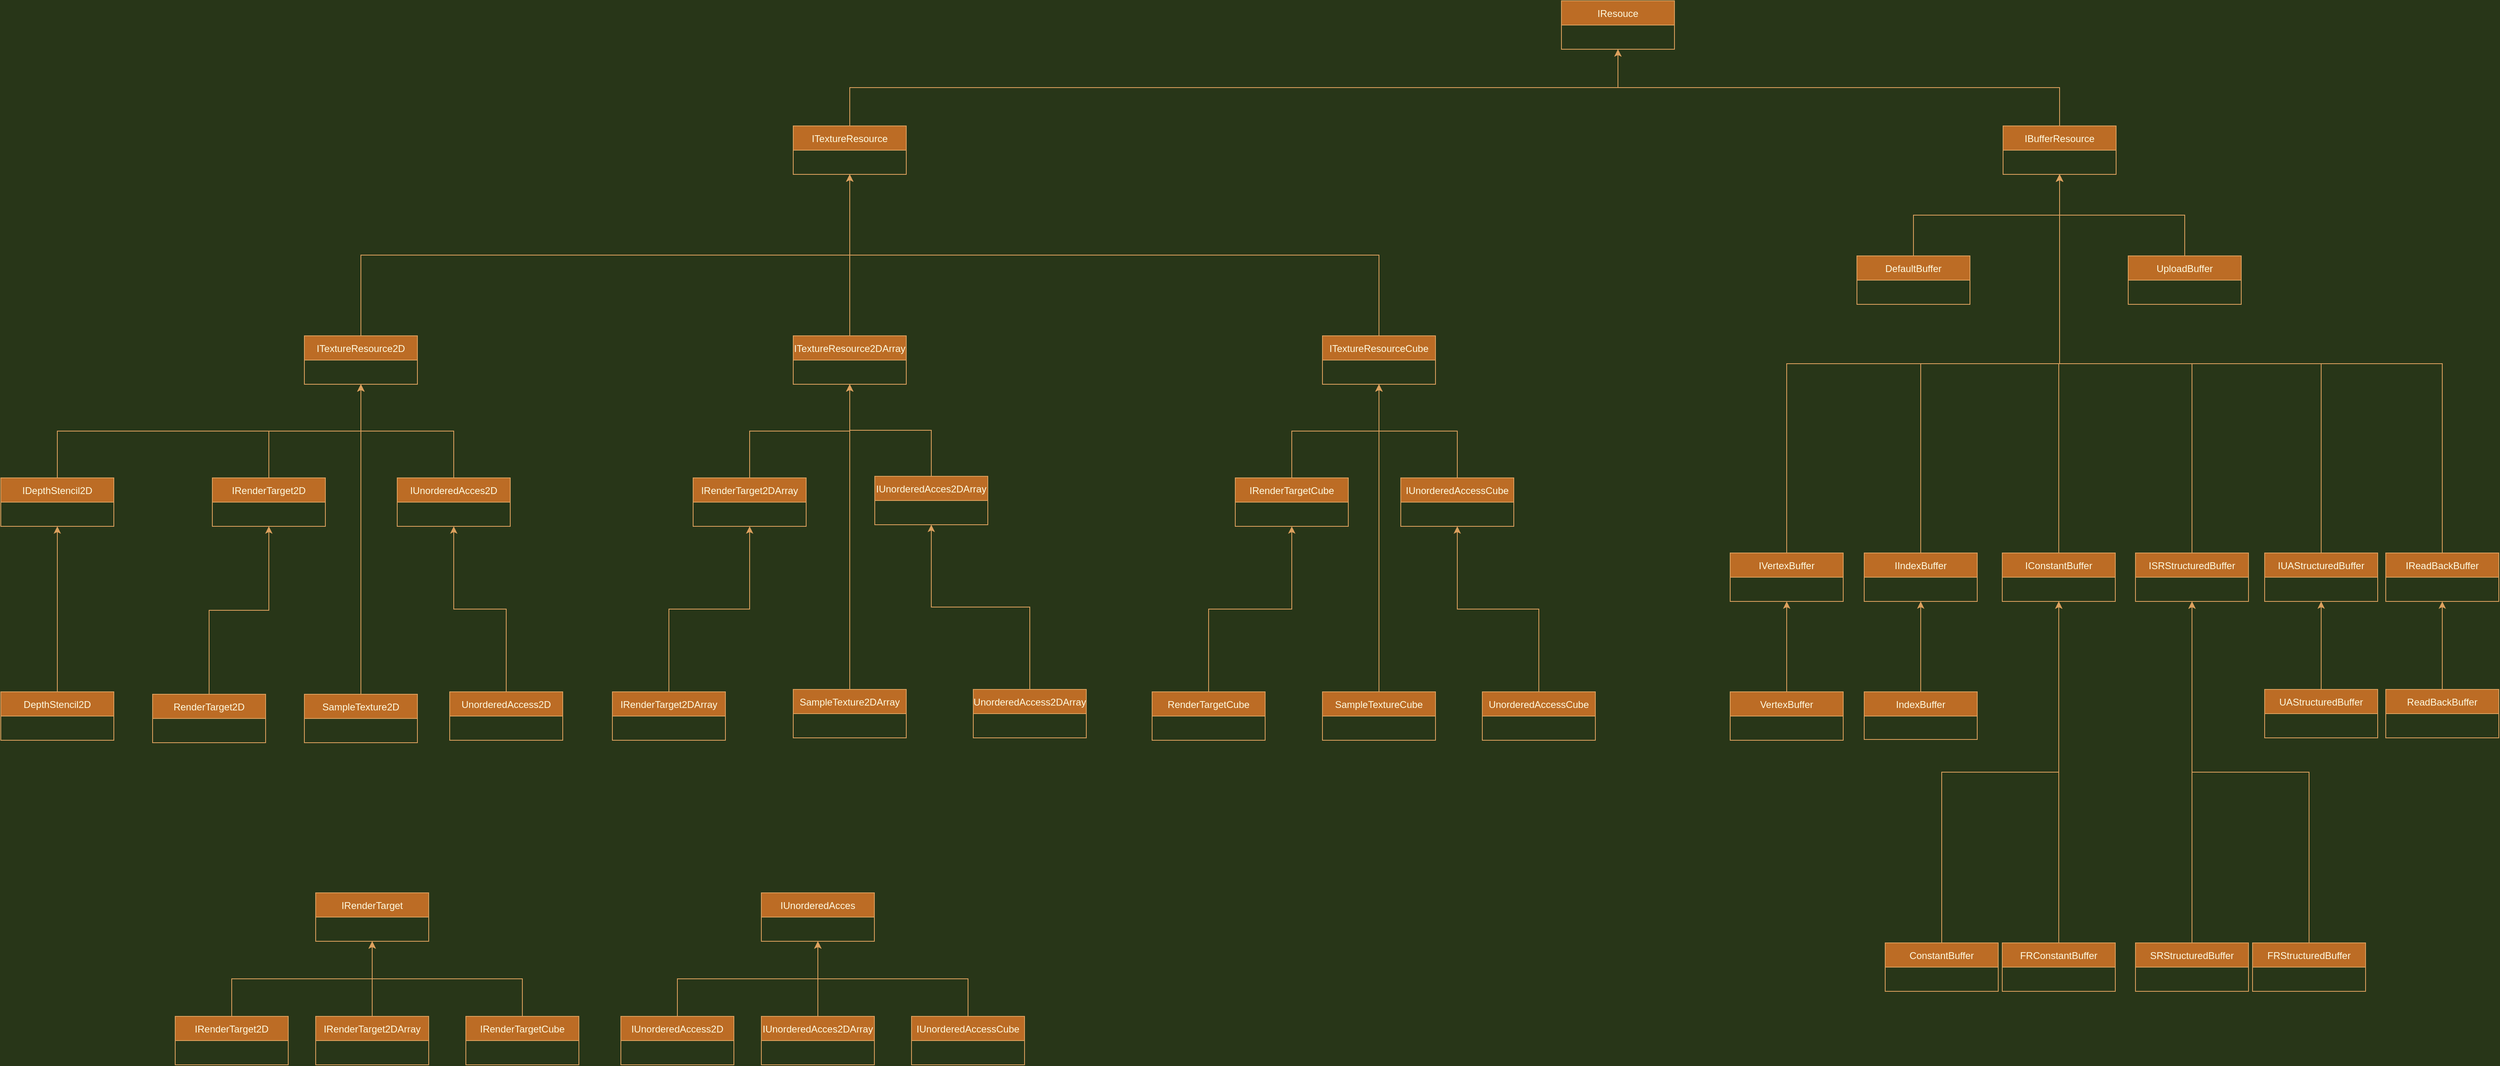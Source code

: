 <mxfile version="20.2.3" type="device"><diagram id="C5RBs43oDa-KdzZeNtuy" name="Page-1"><mxGraphModel dx="3424" dy="1129" grid="0" gridSize="10" guides="1" tooltips="1" connect="1" arrows="1" fold="1" page="0" pageScale="1" pageWidth="827" pageHeight="1169" background="#283618" math="0" shadow="0"><root><mxCell id="WIyWlLk6GJQsqaUBKTNV-0"/><mxCell id="WIyWlLk6GJQsqaUBKTNV-1" parent="WIyWlLk6GJQsqaUBKTNV-0"/><mxCell id="FSMa-ejsO0tK8TyKR7Fj-0" value="IResouce" style="swimlane;fontStyle=0;childLayout=stackLayout;horizontal=1;startSize=30;horizontalStack=0;resizeParent=1;resizeParentMax=0;resizeLast=0;collapsible=1;marginBottom=0;fontColor=#FEFAE0;strokeColor=#DDA15E;fillColor=#BC6C25;" vertex="1" parent="WIyWlLk6GJQsqaUBKTNV-1"><mxGeometry x="651" y="151" width="140" height="60" as="geometry"/></mxCell><mxCell id="FSMa-ejsO0tK8TyKR7Fj-12" style="edgeStyle=orthogonalEdgeStyle;rounded=0;orthogonalLoop=1;jettySize=auto;html=1;exitX=0.5;exitY=0;exitDx=0;exitDy=0;entryX=0.5;entryY=1;entryDx=0;entryDy=0;fontColor=#FEFAE0;strokeColor=#DDA15E;fillColor=#BC6C25;" edge="1" parent="WIyWlLk6GJQsqaUBKTNV-1" source="FSMa-ejsO0tK8TyKR7Fj-4" target="FSMa-ejsO0tK8TyKR7Fj-0"><mxGeometry relative="1" as="geometry"/></mxCell><mxCell id="FSMa-ejsO0tK8TyKR7Fj-4" value="ITextureResource" style="swimlane;fontStyle=0;childLayout=stackLayout;horizontal=1;startSize=30;horizontalStack=0;resizeParent=1;resizeParentMax=0;resizeLast=0;collapsible=1;marginBottom=0;fontColor=#FEFAE0;strokeColor=#DDA15E;fillColor=#BC6C25;" vertex="1" parent="WIyWlLk6GJQsqaUBKTNV-1"><mxGeometry x="-300.5" y="306" width="140" height="60" as="geometry"/></mxCell><mxCell id="FSMa-ejsO0tK8TyKR7Fj-13" style="edgeStyle=orthogonalEdgeStyle;rounded=0;orthogonalLoop=1;jettySize=auto;html=1;exitX=0.5;exitY=0;exitDx=0;exitDy=0;entryX=0.5;entryY=1;entryDx=0;entryDy=0;fontColor=#FEFAE0;strokeColor=#DDA15E;fillColor=#BC6C25;" edge="1" parent="WIyWlLk6GJQsqaUBKTNV-1" source="FSMa-ejsO0tK8TyKR7Fj-8" target="FSMa-ejsO0tK8TyKR7Fj-0"><mxGeometry relative="1" as="geometry"/></mxCell><mxCell id="FSMa-ejsO0tK8TyKR7Fj-8" value="IBufferResource" style="swimlane;fontStyle=0;childLayout=stackLayout;horizontal=1;startSize=30;horizontalStack=0;resizeParent=1;resizeParentMax=0;resizeLast=0;collapsible=1;marginBottom=0;fontColor=#FEFAE0;strokeColor=#DDA15E;fillColor=#BC6C25;" vertex="1" parent="WIyWlLk6GJQsqaUBKTNV-1"><mxGeometry x="1198" y="306" width="140" height="60" as="geometry"/></mxCell><mxCell id="FSMa-ejsO0tK8TyKR7Fj-25" style="edgeStyle=orthogonalEdgeStyle;rounded=0;orthogonalLoop=1;jettySize=auto;html=1;exitX=0.5;exitY=0;exitDx=0;exitDy=0;entryX=0.5;entryY=1;entryDx=0;entryDy=0;fontColor=#FEFAE0;strokeColor=#DDA15E;fillColor=#BC6C25;" edge="1" parent="WIyWlLk6GJQsqaUBKTNV-1" source="FSMa-ejsO0tK8TyKR7Fj-14" target="FSMa-ejsO0tK8TyKR7Fj-4"><mxGeometry relative="1" as="geometry"/></mxCell><mxCell id="FSMa-ejsO0tK8TyKR7Fj-14" value="ITextureResource2D" style="swimlane;fontStyle=0;childLayout=stackLayout;horizontal=1;startSize=30;horizontalStack=0;resizeParent=1;resizeParentMax=0;resizeLast=0;collapsible=1;marginBottom=0;fontColor=#FEFAE0;strokeColor=#DDA15E;fillColor=#BC6C25;" vertex="1" parent="WIyWlLk6GJQsqaUBKTNV-1"><mxGeometry x="-906" y="566" width="140" height="60" as="geometry"/></mxCell><mxCell id="FSMa-ejsO0tK8TyKR7Fj-27" style="edgeStyle=orthogonalEdgeStyle;rounded=0;orthogonalLoop=1;jettySize=auto;html=1;exitX=0.5;exitY=0;exitDx=0;exitDy=0;fontColor=#FEFAE0;strokeColor=#DDA15E;fillColor=#BC6C25;" edge="1" parent="WIyWlLk6GJQsqaUBKTNV-1" source="FSMa-ejsO0tK8TyKR7Fj-18" target="FSMa-ejsO0tK8TyKR7Fj-4"><mxGeometry relative="1" as="geometry"/></mxCell><mxCell id="FSMa-ejsO0tK8TyKR7Fj-18" value="ITextureResourceCube" style="swimlane;fontStyle=0;childLayout=stackLayout;horizontal=1;startSize=30;horizontalStack=0;resizeParent=1;resizeParentMax=0;resizeLast=0;collapsible=1;marginBottom=0;fontColor=#FEFAE0;strokeColor=#DDA15E;fillColor=#BC6C25;" vertex="1" parent="WIyWlLk6GJQsqaUBKTNV-1"><mxGeometry x="355" y="566" width="140" height="60" as="geometry"/></mxCell><mxCell id="FSMa-ejsO0tK8TyKR7Fj-26" style="edgeStyle=orthogonalEdgeStyle;rounded=0;orthogonalLoop=1;jettySize=auto;html=1;exitX=0.5;exitY=0;exitDx=0;exitDy=0;fontColor=#FEFAE0;strokeColor=#DDA15E;fillColor=#BC6C25;" edge="1" parent="WIyWlLk6GJQsqaUBKTNV-1" source="FSMa-ejsO0tK8TyKR7Fj-22" target="FSMa-ejsO0tK8TyKR7Fj-4"><mxGeometry relative="1" as="geometry"/></mxCell><mxCell id="FSMa-ejsO0tK8TyKR7Fj-22" value="ITextureResource2DArray" style="swimlane;fontStyle=0;childLayout=stackLayout;horizontal=1;startSize=30;horizontalStack=0;resizeParent=1;resizeParentMax=0;resizeLast=0;collapsible=1;marginBottom=0;fontColor=#FEFAE0;strokeColor=#DDA15E;fillColor=#BC6C25;" vertex="1" parent="WIyWlLk6GJQsqaUBKTNV-1"><mxGeometry x="-300.5" y="566" width="140" height="60" as="geometry"/></mxCell><mxCell id="FSMa-ejsO0tK8TyKR7Fj-35" style="edgeStyle=orthogonalEdgeStyle;rounded=0;orthogonalLoop=1;jettySize=auto;html=1;exitX=0.5;exitY=0;exitDx=0;exitDy=0;fontColor=#FEFAE0;strokeColor=#DDA15E;fillColor=#BC6C25;" edge="1" parent="WIyWlLk6GJQsqaUBKTNV-1" source="FSMa-ejsO0tK8TyKR7Fj-28" target="FSMa-ejsO0tK8TyKR7Fj-14"><mxGeometry relative="1" as="geometry"/></mxCell><mxCell id="FSMa-ejsO0tK8TyKR7Fj-28" value="IRenderTarget2D" style="swimlane;fontStyle=0;childLayout=stackLayout;horizontal=1;startSize=30;horizontalStack=0;resizeParent=1;resizeParentMax=0;resizeLast=0;collapsible=1;marginBottom=0;fontColor=#FEFAE0;strokeColor=#DDA15E;fillColor=#BC6C25;" vertex="1" parent="WIyWlLk6GJQsqaUBKTNV-1"><mxGeometry x="-1020" y="742" width="140" height="60" as="geometry"/></mxCell><mxCell id="FSMa-ejsO0tK8TyKR7Fj-34" style="edgeStyle=orthogonalEdgeStyle;rounded=0;orthogonalLoop=1;jettySize=auto;html=1;exitX=0.5;exitY=0;exitDx=0;exitDy=0;fontColor=#FEFAE0;strokeColor=#DDA15E;fillColor=#BC6C25;" edge="1" parent="WIyWlLk6GJQsqaUBKTNV-1" source="FSMa-ejsO0tK8TyKR7Fj-33" target="FSMa-ejsO0tK8TyKR7Fj-14"><mxGeometry relative="1" as="geometry"/></mxCell><mxCell id="FSMa-ejsO0tK8TyKR7Fj-33" value="IUnorderedAcces2D" style="swimlane;fontStyle=0;childLayout=stackLayout;horizontal=1;startSize=30;horizontalStack=0;resizeParent=1;resizeParentMax=0;resizeLast=0;collapsible=1;marginBottom=0;fontColor=#FEFAE0;strokeColor=#DDA15E;fillColor=#BC6C25;" vertex="1" parent="WIyWlLk6GJQsqaUBKTNV-1"><mxGeometry x="-791" y="742" width="140" height="60" as="geometry"/></mxCell><mxCell id="FSMa-ejsO0tK8TyKR7Fj-38" style="edgeStyle=orthogonalEdgeStyle;rounded=0;orthogonalLoop=1;jettySize=auto;html=1;exitX=0.5;exitY=0;exitDx=0;exitDy=0;fontColor=#FEFAE0;strokeColor=#DDA15E;fillColor=#BC6C25;" edge="1" parent="WIyWlLk6GJQsqaUBKTNV-1" source="FSMa-ejsO0tK8TyKR7Fj-36" target="FSMa-ejsO0tK8TyKR7Fj-22"><mxGeometry relative="1" as="geometry"/></mxCell><mxCell id="FSMa-ejsO0tK8TyKR7Fj-36" value="IRenderTarget2DArray" style="swimlane;fontStyle=0;childLayout=stackLayout;horizontal=1;startSize=30;horizontalStack=0;resizeParent=1;resizeParentMax=0;resizeLast=0;collapsible=1;marginBottom=0;fontColor=#FEFAE0;strokeColor=#DDA15E;fillColor=#BC6C25;" vertex="1" parent="WIyWlLk6GJQsqaUBKTNV-1"><mxGeometry x="-424.5" y="742" width="140" height="60" as="geometry"/></mxCell><mxCell id="FSMa-ejsO0tK8TyKR7Fj-39" style="edgeStyle=orthogonalEdgeStyle;rounded=0;orthogonalLoop=1;jettySize=auto;html=1;exitX=0.5;exitY=0;exitDx=0;exitDy=0;fontColor=#FEFAE0;strokeColor=#DDA15E;fillColor=#BC6C25;" edge="1" parent="WIyWlLk6GJQsqaUBKTNV-1" source="FSMa-ejsO0tK8TyKR7Fj-37" target="FSMa-ejsO0tK8TyKR7Fj-22"><mxGeometry relative="1" as="geometry"/></mxCell><mxCell id="FSMa-ejsO0tK8TyKR7Fj-37" value="IUnorderedAcces2DArray" style="swimlane;fontStyle=0;childLayout=stackLayout;horizontal=1;startSize=30;horizontalStack=0;resizeParent=1;resizeParentMax=0;resizeLast=0;collapsible=1;marginBottom=0;fontColor=#FEFAE0;strokeColor=#DDA15E;fillColor=#BC6C25;" vertex="1" parent="WIyWlLk6GJQsqaUBKTNV-1"><mxGeometry x="-199.5" y="740" width="140" height="60" as="geometry"/></mxCell><mxCell id="FSMa-ejsO0tK8TyKR7Fj-42" style="edgeStyle=orthogonalEdgeStyle;rounded=0;orthogonalLoop=1;jettySize=auto;html=1;exitX=0.5;exitY=0;exitDx=0;exitDy=0;fontColor=#FEFAE0;strokeColor=#DDA15E;fillColor=#BC6C25;" edge="1" parent="WIyWlLk6GJQsqaUBKTNV-1" source="FSMa-ejsO0tK8TyKR7Fj-40" target="FSMa-ejsO0tK8TyKR7Fj-18"><mxGeometry relative="1" as="geometry"/></mxCell><mxCell id="FSMa-ejsO0tK8TyKR7Fj-40" value="IRenderTargetCube" style="swimlane;fontStyle=0;childLayout=stackLayout;horizontal=1;startSize=30;horizontalStack=0;resizeParent=1;resizeParentMax=0;resizeLast=0;collapsible=1;marginBottom=0;fontColor=#FEFAE0;strokeColor=#DDA15E;fillColor=#BC6C25;" vertex="1" parent="WIyWlLk6GJQsqaUBKTNV-1"><mxGeometry x="247" y="742" width="140" height="60" as="geometry"/></mxCell><mxCell id="FSMa-ejsO0tK8TyKR7Fj-43" style="edgeStyle=orthogonalEdgeStyle;rounded=0;orthogonalLoop=1;jettySize=auto;html=1;exitX=0.5;exitY=0;exitDx=0;exitDy=0;fontColor=#FEFAE0;strokeColor=#DDA15E;fillColor=#BC6C25;" edge="1" parent="WIyWlLk6GJQsqaUBKTNV-1" source="FSMa-ejsO0tK8TyKR7Fj-41" target="FSMa-ejsO0tK8TyKR7Fj-18"><mxGeometry relative="1" as="geometry"/></mxCell><mxCell id="FSMa-ejsO0tK8TyKR7Fj-41" value="IUnorderedAccessCube" style="swimlane;fontStyle=0;childLayout=stackLayout;horizontal=1;startSize=30;horizontalStack=0;resizeParent=1;resizeParentMax=0;resizeLast=0;collapsible=1;marginBottom=0;fontColor=#FEFAE0;strokeColor=#DDA15E;fillColor=#BC6C25;" vertex="1" parent="WIyWlLk6GJQsqaUBKTNV-1"><mxGeometry x="452" y="742" width="140" height="60" as="geometry"/></mxCell><mxCell id="FSMa-ejsO0tK8TyKR7Fj-61" style="edgeStyle=orthogonalEdgeStyle;rounded=0;orthogonalLoop=1;jettySize=auto;html=1;exitX=0.5;exitY=0;exitDx=0;exitDy=0;fontColor=#FEFAE0;strokeColor=#DDA15E;fillColor=#BC6C25;" edge="1" parent="WIyWlLk6GJQsqaUBKTNV-1" source="FSMa-ejsO0tK8TyKR7Fj-57" target="FSMa-ejsO0tK8TyKR7Fj-28"><mxGeometry relative="1" as="geometry"/></mxCell><mxCell id="FSMa-ejsO0tK8TyKR7Fj-57" value="RenderTarget2D" style="swimlane;fontStyle=0;childLayout=stackLayout;horizontal=1;startSize=30;horizontalStack=0;resizeParent=1;resizeParentMax=0;resizeLast=0;collapsible=1;marginBottom=0;fontColor=#FEFAE0;strokeColor=#DDA15E;fillColor=#BC6C25;" vertex="1" parent="WIyWlLk6GJQsqaUBKTNV-1"><mxGeometry x="-1094" y="1010" width="140" height="60" as="geometry"/></mxCell><mxCell id="FSMa-ejsO0tK8TyKR7Fj-66" style="edgeStyle=orthogonalEdgeStyle;rounded=0;orthogonalLoop=1;jettySize=auto;html=1;exitX=0.5;exitY=0;exitDx=0;exitDy=0;fontColor=#FEFAE0;strokeColor=#DDA15E;fillColor=#BC6C25;" edge="1" parent="WIyWlLk6GJQsqaUBKTNV-1" source="FSMa-ejsO0tK8TyKR7Fj-62" target="FSMa-ejsO0tK8TyKR7Fj-33"><mxGeometry relative="1" as="geometry"/></mxCell><mxCell id="FSMa-ejsO0tK8TyKR7Fj-62" value="UnorderedAccess2D" style="swimlane;fontStyle=0;childLayout=stackLayout;horizontal=1;startSize=30;horizontalStack=0;resizeParent=1;resizeParentMax=0;resizeLast=0;collapsible=1;marginBottom=0;fontColor=#FEFAE0;strokeColor=#DDA15E;fillColor=#BC6C25;" vertex="1" parent="WIyWlLk6GJQsqaUBKTNV-1"><mxGeometry x="-726" y="1007" width="140" height="60" as="geometry"/></mxCell><mxCell id="FSMa-ejsO0tK8TyKR7Fj-72" style="edgeStyle=orthogonalEdgeStyle;rounded=0;orthogonalLoop=1;jettySize=auto;html=1;exitX=0.5;exitY=0;exitDx=0;exitDy=0;fontColor=#FEFAE0;strokeColor=#DDA15E;fillColor=#BC6C25;" edge="1" parent="WIyWlLk6GJQsqaUBKTNV-1" source="FSMa-ejsO0tK8TyKR7Fj-67" target="FSMa-ejsO0tK8TyKR7Fj-14"><mxGeometry relative="1" as="geometry"/></mxCell><mxCell id="FSMa-ejsO0tK8TyKR7Fj-67" value="SampleTexture2D" style="swimlane;fontStyle=0;childLayout=stackLayout;horizontal=1;startSize=30;horizontalStack=0;resizeParent=1;resizeParentMax=0;resizeLast=0;collapsible=1;marginBottom=0;fontColor=#FEFAE0;strokeColor=#DDA15E;fillColor=#BC6C25;" vertex="1" parent="WIyWlLk6GJQsqaUBKTNV-1"><mxGeometry x="-906" y="1010" width="140" height="60" as="geometry"/></mxCell><mxCell id="FSMa-ejsO0tK8TyKR7Fj-75" style="edgeStyle=orthogonalEdgeStyle;rounded=0;orthogonalLoop=1;jettySize=auto;html=1;exitX=0.5;exitY=0;exitDx=0;exitDy=0;fontColor=#FEFAE0;strokeColor=#DDA15E;fillColor=#BC6C25;" edge="1" parent="WIyWlLk6GJQsqaUBKTNV-1" source="FSMa-ejsO0tK8TyKR7Fj-74" target="FSMa-ejsO0tK8TyKR7Fj-36"><mxGeometry relative="1" as="geometry"/></mxCell><mxCell id="FSMa-ejsO0tK8TyKR7Fj-74" value="IRenderTarget2DArray" style="swimlane;fontStyle=0;childLayout=stackLayout;horizontal=1;startSize=30;horizontalStack=0;resizeParent=1;resizeParentMax=0;resizeLast=0;collapsible=1;marginBottom=0;fontColor=#FEFAE0;strokeColor=#DDA15E;fillColor=#BC6C25;" vertex="1" parent="WIyWlLk6GJQsqaUBKTNV-1"><mxGeometry x="-524.5" y="1007" width="140" height="60" as="geometry"/></mxCell><mxCell id="FSMa-ejsO0tK8TyKR7Fj-77" style="edgeStyle=orthogonalEdgeStyle;rounded=0;orthogonalLoop=1;jettySize=auto;html=1;exitX=0.5;exitY=0;exitDx=0;exitDy=0;fontColor=#FEFAE0;strokeColor=#DDA15E;fillColor=#BC6C25;" edge="1" parent="WIyWlLk6GJQsqaUBKTNV-1" source="FSMa-ejsO0tK8TyKR7Fj-76" target="FSMa-ejsO0tK8TyKR7Fj-22"><mxGeometry relative="1" as="geometry"><mxPoint x="-231.029" y="613.706" as="targetPoint"/></mxGeometry></mxCell><mxCell id="FSMa-ejsO0tK8TyKR7Fj-76" value="SampleTexture2DArray" style="swimlane;fontStyle=0;childLayout=stackLayout;horizontal=1;startSize=30;horizontalStack=0;resizeParent=1;resizeParentMax=0;resizeLast=0;collapsible=1;marginBottom=0;fontColor=#FEFAE0;strokeColor=#DDA15E;fillColor=#BC6C25;" vertex="1" parent="WIyWlLk6GJQsqaUBKTNV-1"><mxGeometry x="-300.5" y="1004" width="140" height="60" as="geometry"/></mxCell><mxCell id="FSMa-ejsO0tK8TyKR7Fj-82" style="edgeStyle=orthogonalEdgeStyle;rounded=0;orthogonalLoop=1;jettySize=auto;html=1;exitX=0.5;exitY=0;exitDx=0;exitDy=0;fontColor=#FEFAE0;strokeColor=#DDA15E;fillColor=#BC6C25;" edge="1" parent="WIyWlLk6GJQsqaUBKTNV-1" source="FSMa-ejsO0tK8TyKR7Fj-78" target="FSMa-ejsO0tK8TyKR7Fj-37"><mxGeometry relative="1" as="geometry"/></mxCell><mxCell id="FSMa-ejsO0tK8TyKR7Fj-78" value="UnorderedAccess2DArray" style="swimlane;fontStyle=0;childLayout=stackLayout;horizontal=1;startSize=30;horizontalStack=0;resizeParent=1;resizeParentMax=0;resizeLast=0;collapsible=1;marginBottom=0;fontColor=#FEFAE0;strokeColor=#DDA15E;fillColor=#BC6C25;" vertex="1" parent="WIyWlLk6GJQsqaUBKTNV-1"><mxGeometry x="-77.5" y="1004" width="140" height="60" as="geometry"/></mxCell><mxCell id="FSMa-ejsO0tK8TyKR7Fj-87" style="edgeStyle=orthogonalEdgeStyle;rounded=0;orthogonalLoop=1;jettySize=auto;html=1;exitX=0.5;exitY=0;exitDx=0;exitDy=0;fontColor=#FEFAE0;strokeColor=#DDA15E;fillColor=#BC6C25;" edge="1" parent="WIyWlLk6GJQsqaUBKTNV-1" source="FSMa-ejsO0tK8TyKR7Fj-83" target="FSMa-ejsO0tK8TyKR7Fj-40"><mxGeometry relative="1" as="geometry"/></mxCell><mxCell id="FSMa-ejsO0tK8TyKR7Fj-83" value="RenderTargetCube" style="swimlane;fontStyle=0;childLayout=stackLayout;horizontal=1;startSize=30;horizontalStack=0;resizeParent=1;resizeParentMax=0;resizeLast=0;collapsible=1;marginBottom=0;fontColor=#FEFAE0;strokeColor=#DDA15E;fillColor=#BC6C25;" vertex="1" parent="WIyWlLk6GJQsqaUBKTNV-1"><mxGeometry x="144" y="1007" width="140" height="60" as="geometry"/></mxCell><mxCell id="FSMa-ejsO0tK8TyKR7Fj-92" style="edgeStyle=orthogonalEdgeStyle;rounded=0;orthogonalLoop=1;jettySize=auto;html=1;exitX=0.5;exitY=0;exitDx=0;exitDy=0;fontColor=#FEFAE0;strokeColor=#DDA15E;fillColor=#BC6C25;" edge="1" parent="WIyWlLk6GJQsqaUBKTNV-1" source="FSMa-ejsO0tK8TyKR7Fj-88" target="FSMa-ejsO0tK8TyKR7Fj-18"><mxGeometry relative="1" as="geometry"/></mxCell><mxCell id="FSMa-ejsO0tK8TyKR7Fj-88" value="SampleTextureCube" style="swimlane;fontStyle=0;childLayout=stackLayout;horizontal=1;startSize=30;horizontalStack=0;resizeParent=1;resizeParentMax=0;resizeLast=0;collapsible=1;marginBottom=0;fontColor=#FEFAE0;strokeColor=#DDA15E;fillColor=#BC6C25;" vertex="1" parent="WIyWlLk6GJQsqaUBKTNV-1"><mxGeometry x="355" y="1007" width="140" height="60" as="geometry"/></mxCell><mxCell id="FSMa-ejsO0tK8TyKR7Fj-97" style="edgeStyle=orthogonalEdgeStyle;rounded=0;orthogonalLoop=1;jettySize=auto;html=1;exitX=0.5;exitY=0;exitDx=0;exitDy=0;fontColor=#FEFAE0;strokeColor=#DDA15E;fillColor=#BC6C25;" edge="1" parent="WIyWlLk6GJQsqaUBKTNV-1" source="FSMa-ejsO0tK8TyKR7Fj-93" target="FSMa-ejsO0tK8TyKR7Fj-41"><mxGeometry relative="1" as="geometry"/></mxCell><mxCell id="FSMa-ejsO0tK8TyKR7Fj-93" value="UnorderedAccessCube" style="swimlane;fontStyle=0;childLayout=stackLayout;horizontal=1;startSize=30;horizontalStack=0;resizeParent=1;resizeParentMax=0;resizeLast=0;collapsible=1;marginBottom=0;fontColor=#FEFAE0;strokeColor=#DDA15E;fillColor=#BC6C25;" vertex="1" parent="WIyWlLk6GJQsqaUBKTNV-1"><mxGeometry x="553" y="1007" width="140" height="60" as="geometry"/></mxCell><mxCell id="FSMa-ejsO0tK8TyKR7Fj-102" style="edgeStyle=orthogonalEdgeStyle;rounded=0;orthogonalLoop=1;jettySize=auto;html=1;exitX=0.5;exitY=0;exitDx=0;exitDy=0;fontColor=#FEFAE0;strokeColor=#DDA15E;fillColor=#BC6C25;" edge="1" parent="WIyWlLk6GJQsqaUBKTNV-1" source="FSMa-ejsO0tK8TyKR7Fj-98" target="FSMa-ejsO0tK8TyKR7Fj-14"><mxGeometry relative="1" as="geometry"/></mxCell><mxCell id="FSMa-ejsO0tK8TyKR7Fj-98" value="IDepthStencil2D" style="swimlane;fontStyle=0;childLayout=stackLayout;horizontal=1;startSize=30;horizontalStack=0;resizeParent=1;resizeParentMax=0;resizeLast=0;collapsible=1;marginBottom=0;fontColor=#FEFAE0;strokeColor=#DDA15E;fillColor=#BC6C25;" vertex="1" parent="WIyWlLk6GJQsqaUBKTNV-1"><mxGeometry x="-1282" y="742" width="140" height="60" as="geometry"/></mxCell><mxCell id="FSMa-ejsO0tK8TyKR7Fj-107" style="edgeStyle=orthogonalEdgeStyle;rounded=0;orthogonalLoop=1;jettySize=auto;html=1;exitX=0.5;exitY=0;exitDx=0;exitDy=0;fontColor=#FEFAE0;strokeColor=#DDA15E;fillColor=#BC6C25;" edge="1" parent="WIyWlLk6GJQsqaUBKTNV-1" source="FSMa-ejsO0tK8TyKR7Fj-103" target="FSMa-ejsO0tK8TyKR7Fj-98"><mxGeometry relative="1" as="geometry"/></mxCell><mxCell id="FSMa-ejsO0tK8TyKR7Fj-103" value="DepthStencil2D" style="swimlane;fontStyle=0;childLayout=stackLayout;horizontal=1;startSize=30;horizontalStack=0;resizeParent=1;resizeParentMax=0;resizeLast=0;collapsible=1;marginBottom=0;fontColor=#FEFAE0;strokeColor=#DDA15E;fillColor=#BC6C25;" vertex="1" parent="WIyWlLk6GJQsqaUBKTNV-1"><mxGeometry x="-1282" y="1007" width="140" height="60" as="geometry"/></mxCell><mxCell id="FSMa-ejsO0tK8TyKR7Fj-134" style="edgeStyle=orthogonalEdgeStyle;rounded=0;orthogonalLoop=1;jettySize=auto;html=1;exitX=0.5;exitY=0;exitDx=0;exitDy=0;fontColor=#FEFAE0;strokeColor=#DDA15E;fillColor=#BC6C25;" edge="1" parent="WIyWlLk6GJQsqaUBKTNV-1" source="FSMa-ejsO0tK8TyKR7Fj-108" target="FSMa-ejsO0tK8TyKR7Fj-8"><mxGeometry relative="1" as="geometry"/></mxCell><mxCell id="FSMa-ejsO0tK8TyKR7Fj-108" value="IConstantBuffer" style="swimlane;fontStyle=0;childLayout=stackLayout;horizontal=1;startSize=30;horizontalStack=0;resizeParent=1;resizeParentMax=0;resizeLast=0;collapsible=1;marginBottom=0;fontColor=#FEFAE0;strokeColor=#DDA15E;fillColor=#BC6C25;" vertex="1" parent="WIyWlLk6GJQsqaUBKTNV-1"><mxGeometry x="1197" y="835" width="140" height="60" as="geometry"/></mxCell><mxCell id="FSMa-ejsO0tK8TyKR7Fj-132" style="edgeStyle=orthogonalEdgeStyle;rounded=0;orthogonalLoop=1;jettySize=auto;html=1;exitX=0.5;exitY=0;exitDx=0;exitDy=0;fontColor=#FEFAE0;strokeColor=#DDA15E;fillColor=#BC6C25;" edge="1" parent="WIyWlLk6GJQsqaUBKTNV-1" source="FSMa-ejsO0tK8TyKR7Fj-112" target="FSMa-ejsO0tK8TyKR7Fj-8"><mxGeometry relative="1" as="geometry"/></mxCell><mxCell id="FSMa-ejsO0tK8TyKR7Fj-112" value="IVertexBuffer" style="swimlane;fontStyle=0;childLayout=stackLayout;horizontal=1;startSize=30;horizontalStack=0;resizeParent=1;resizeParentMax=0;resizeLast=0;collapsible=1;marginBottom=0;fontColor=#FEFAE0;strokeColor=#DDA15E;fillColor=#BC6C25;" vertex="1" parent="WIyWlLk6GJQsqaUBKTNV-1"><mxGeometry x="860" y="835" width="140" height="60" as="geometry"/></mxCell><mxCell id="FSMa-ejsO0tK8TyKR7Fj-133" style="edgeStyle=orthogonalEdgeStyle;rounded=0;orthogonalLoop=1;jettySize=auto;html=1;exitX=0.5;exitY=0;exitDx=0;exitDy=0;fontColor=#FEFAE0;strokeColor=#DDA15E;fillColor=#BC6C25;" edge="1" parent="WIyWlLk6GJQsqaUBKTNV-1" source="FSMa-ejsO0tK8TyKR7Fj-116" target="FSMa-ejsO0tK8TyKR7Fj-8"><mxGeometry relative="1" as="geometry"/></mxCell><mxCell id="FSMa-ejsO0tK8TyKR7Fj-116" value="IIndexBuffer" style="swimlane;fontStyle=0;childLayout=stackLayout;horizontal=1;startSize=30;horizontalStack=0;resizeParent=1;resizeParentMax=0;resizeLast=0;collapsible=1;marginBottom=0;fontColor=#FEFAE0;strokeColor=#DDA15E;fillColor=#BC6C25;" vertex="1" parent="WIyWlLk6GJQsqaUBKTNV-1"><mxGeometry x="1026" y="835" width="140" height="60" as="geometry"/></mxCell><mxCell id="FSMa-ejsO0tK8TyKR7Fj-135" style="edgeStyle=orthogonalEdgeStyle;rounded=0;orthogonalLoop=1;jettySize=auto;html=1;exitX=0.5;exitY=0;exitDx=0;exitDy=0;fontColor=#FEFAE0;strokeColor=#DDA15E;fillColor=#BC6C25;" edge="1" parent="WIyWlLk6GJQsqaUBKTNV-1" source="FSMa-ejsO0tK8TyKR7Fj-120" target="FSMa-ejsO0tK8TyKR7Fj-8"><mxGeometry relative="1" as="geometry"/></mxCell><mxCell id="FSMa-ejsO0tK8TyKR7Fj-120" value="ISRStructuredBuffer" style="swimlane;fontStyle=0;childLayout=stackLayout;horizontal=1;startSize=30;horizontalStack=0;resizeParent=1;resizeParentMax=0;resizeLast=0;collapsible=1;marginBottom=0;fontColor=#FEFAE0;strokeColor=#DDA15E;fillColor=#BC6C25;" vertex="1" parent="WIyWlLk6GJQsqaUBKTNV-1"><mxGeometry x="1362" y="835" width="140" height="60" as="geometry"/></mxCell><mxCell id="FSMa-ejsO0tK8TyKR7Fj-138" style="edgeStyle=orthogonalEdgeStyle;rounded=0;orthogonalLoop=1;jettySize=auto;html=1;exitX=0.5;exitY=0;exitDx=0;exitDy=0;fontColor=#FEFAE0;strokeColor=#DDA15E;fillColor=#BC6C25;" edge="1" parent="WIyWlLk6GJQsqaUBKTNV-1" source="FSMa-ejsO0tK8TyKR7Fj-124" target="FSMa-ejsO0tK8TyKR7Fj-8"><mxGeometry relative="1" as="geometry"/></mxCell><mxCell id="FSMa-ejsO0tK8TyKR7Fj-124" value="IReadBackBuffer" style="swimlane;fontStyle=0;childLayout=stackLayout;horizontal=1;startSize=30;horizontalStack=0;resizeParent=1;resizeParentMax=0;resizeLast=0;collapsible=1;marginBottom=0;fontColor=#FEFAE0;strokeColor=#DDA15E;fillColor=#BC6C25;" vertex="1" parent="WIyWlLk6GJQsqaUBKTNV-1"><mxGeometry x="1672" y="835" width="140" height="60" as="geometry"/></mxCell><mxCell id="FSMa-ejsO0tK8TyKR7Fj-136" style="edgeStyle=orthogonalEdgeStyle;rounded=0;orthogonalLoop=1;jettySize=auto;html=1;exitX=0.5;exitY=0;exitDx=0;exitDy=0;fontColor=#FEFAE0;strokeColor=#DDA15E;fillColor=#BC6C25;" edge="1" parent="WIyWlLk6GJQsqaUBKTNV-1" source="FSMa-ejsO0tK8TyKR7Fj-128" target="FSMa-ejsO0tK8TyKR7Fj-8"><mxGeometry relative="1" as="geometry"/></mxCell><mxCell id="FSMa-ejsO0tK8TyKR7Fj-128" value="IUAStructuredBuffer" style="swimlane;fontStyle=0;childLayout=stackLayout;horizontal=1;startSize=30;horizontalStack=0;resizeParent=1;resizeParentMax=0;resizeLast=0;collapsible=1;marginBottom=0;fontColor=#FEFAE0;strokeColor=#DDA15E;fillColor=#BC6C25;" vertex="1" parent="WIyWlLk6GJQsqaUBKTNV-1"><mxGeometry x="1522" y="835" width="140" height="60" as="geometry"/></mxCell><mxCell id="FSMa-ejsO0tK8TyKR7Fj-152" style="edgeStyle=orthogonalEdgeStyle;rounded=0;orthogonalLoop=1;jettySize=auto;html=1;exitX=0.5;exitY=0;exitDx=0;exitDy=0;fontColor=#FEFAE0;strokeColor=#DDA15E;fillColor=#BC6C25;" edge="1" parent="WIyWlLk6GJQsqaUBKTNV-1" source="FSMa-ejsO0tK8TyKR7Fj-143" target="FSMa-ejsO0tK8TyKR7Fj-8"><mxGeometry relative="1" as="geometry"/></mxCell><mxCell id="FSMa-ejsO0tK8TyKR7Fj-143" value="UploadBuffer" style="swimlane;fontStyle=0;childLayout=stackLayout;horizontal=1;startSize=30;horizontalStack=0;resizeParent=1;resizeParentMax=0;resizeLast=0;collapsible=1;marginBottom=0;fontColor=#FEFAE0;strokeColor=#DDA15E;fillColor=#BC6C25;" vertex="1" parent="WIyWlLk6GJQsqaUBKTNV-1"><mxGeometry x="1353" y="467" width="140" height="60" as="geometry"/></mxCell><mxCell id="FSMa-ejsO0tK8TyKR7Fj-151" style="edgeStyle=orthogonalEdgeStyle;rounded=0;orthogonalLoop=1;jettySize=auto;html=1;exitX=0.5;exitY=0;exitDx=0;exitDy=0;fontColor=#FEFAE0;strokeColor=#DDA15E;fillColor=#BC6C25;" edge="1" parent="WIyWlLk6GJQsqaUBKTNV-1" source="FSMa-ejsO0tK8TyKR7Fj-147" target="FSMa-ejsO0tK8TyKR7Fj-8"><mxGeometry relative="1" as="geometry"/></mxCell><mxCell id="FSMa-ejsO0tK8TyKR7Fj-147" value="DefaultBuffer" style="swimlane;fontStyle=0;childLayout=stackLayout;horizontal=1;startSize=30;horizontalStack=0;resizeParent=1;resizeParentMax=0;resizeLast=0;collapsible=1;marginBottom=0;fontColor=#FEFAE0;strokeColor=#DDA15E;fillColor=#BC6C25;" vertex="1" parent="WIyWlLk6GJQsqaUBKTNV-1"><mxGeometry x="1017" y="467" width="140" height="60" as="geometry"/></mxCell><mxCell id="FSMa-ejsO0tK8TyKR7Fj-194" value="IRenderTarget" style="swimlane;fontStyle=0;childLayout=stackLayout;horizontal=1;startSize=30;horizontalStack=0;resizeParent=1;resizeParentMax=0;resizeLast=0;collapsible=1;marginBottom=0;fontColor=#FEFAE0;strokeColor=#DDA15E;fillColor=#BC6C25;" vertex="1" parent="WIyWlLk6GJQsqaUBKTNV-1"><mxGeometry x="-892" y="1256" width="140" height="60" as="geometry"/></mxCell><mxCell id="FSMa-ejsO0tK8TyKR7Fj-201" style="edgeStyle=orthogonalEdgeStyle;rounded=0;orthogonalLoop=1;jettySize=auto;html=1;exitX=0.5;exitY=0;exitDx=0;exitDy=0;fontColor=#FEFAE0;strokeColor=#DDA15E;fillColor=#BC6C25;" edge="1" parent="WIyWlLk6GJQsqaUBKTNV-1" source="FSMa-ejsO0tK8TyKR7Fj-198" target="FSMa-ejsO0tK8TyKR7Fj-194"><mxGeometry relative="1" as="geometry"/></mxCell><mxCell id="FSMa-ejsO0tK8TyKR7Fj-198" value="IRenderTarget2D" style="swimlane;fontStyle=0;childLayout=stackLayout;horizontal=1;startSize=30;horizontalStack=0;resizeParent=1;resizeParentMax=0;resizeLast=0;collapsible=1;marginBottom=0;fontColor=#FEFAE0;strokeColor=#DDA15E;fillColor=#BC6C25;" vertex="1" parent="WIyWlLk6GJQsqaUBKTNV-1"><mxGeometry x="-1066" y="1409" width="140" height="60" as="geometry"/></mxCell><mxCell id="FSMa-ejsO0tK8TyKR7Fj-202" style="edgeStyle=orthogonalEdgeStyle;rounded=0;orthogonalLoop=1;jettySize=auto;html=1;exitX=0.5;exitY=0;exitDx=0;exitDy=0;fontColor=#FEFAE0;strokeColor=#DDA15E;fillColor=#BC6C25;" edge="1" parent="WIyWlLk6GJQsqaUBKTNV-1" source="FSMa-ejsO0tK8TyKR7Fj-199" target="FSMa-ejsO0tK8TyKR7Fj-194"><mxGeometry relative="1" as="geometry"/></mxCell><mxCell id="FSMa-ejsO0tK8TyKR7Fj-199" value="IRenderTarget2DArray" style="swimlane;fontStyle=0;childLayout=stackLayout;horizontal=1;startSize=30;horizontalStack=0;resizeParent=1;resizeParentMax=0;resizeLast=0;collapsible=1;marginBottom=0;fontColor=#FEFAE0;strokeColor=#DDA15E;fillColor=#BC6C25;" vertex="1" parent="WIyWlLk6GJQsqaUBKTNV-1"><mxGeometry x="-892" y="1409" width="140" height="60" as="geometry"/></mxCell><mxCell id="FSMa-ejsO0tK8TyKR7Fj-203" style="edgeStyle=orthogonalEdgeStyle;rounded=0;orthogonalLoop=1;jettySize=auto;html=1;exitX=0.5;exitY=0;exitDx=0;exitDy=0;fontColor=#FEFAE0;strokeColor=#DDA15E;fillColor=#BC6C25;" edge="1" parent="WIyWlLk6GJQsqaUBKTNV-1" source="FSMa-ejsO0tK8TyKR7Fj-200" target="FSMa-ejsO0tK8TyKR7Fj-194"><mxGeometry relative="1" as="geometry"/></mxCell><mxCell id="FSMa-ejsO0tK8TyKR7Fj-200" value="IRenderTargetCube" style="swimlane;fontStyle=0;childLayout=stackLayout;horizontal=1;startSize=30;horizontalStack=0;resizeParent=1;resizeParentMax=0;resizeLast=0;collapsible=1;marginBottom=0;fontColor=#FEFAE0;strokeColor=#DDA15E;fillColor=#BC6C25;" vertex="1" parent="WIyWlLk6GJQsqaUBKTNV-1"><mxGeometry x="-706" y="1409" width="140" height="60" as="geometry"/></mxCell><mxCell id="FSMa-ejsO0tK8TyKR7Fj-204" value="IUnorderedAcces" style="swimlane;fontStyle=0;childLayout=stackLayout;horizontal=1;startSize=30;horizontalStack=0;resizeParent=1;resizeParentMax=0;resizeLast=0;collapsible=1;marginBottom=0;fontColor=#FEFAE0;strokeColor=#DDA15E;fillColor=#BC6C25;" vertex="1" parent="WIyWlLk6GJQsqaUBKTNV-1"><mxGeometry x="-340" y="1256" width="140" height="60" as="geometry"/></mxCell><mxCell id="FSMa-ejsO0tK8TyKR7Fj-205" style="edgeStyle=orthogonalEdgeStyle;rounded=0;orthogonalLoop=1;jettySize=auto;html=1;exitX=0.5;exitY=0;exitDx=0;exitDy=0;fontColor=#FEFAE0;strokeColor=#DDA15E;fillColor=#BC6C25;" edge="1" parent="WIyWlLk6GJQsqaUBKTNV-1" source="FSMa-ejsO0tK8TyKR7Fj-206" target="FSMa-ejsO0tK8TyKR7Fj-204"><mxGeometry relative="1" as="geometry"/></mxCell><mxCell id="FSMa-ejsO0tK8TyKR7Fj-206" value="IUnorderedAccess2D" style="swimlane;fontStyle=0;childLayout=stackLayout;horizontal=1;startSize=30;horizontalStack=0;resizeParent=1;resizeParentMax=0;resizeLast=0;collapsible=1;marginBottom=0;fontColor=#FEFAE0;strokeColor=#DDA15E;fillColor=#BC6C25;" vertex="1" parent="WIyWlLk6GJQsqaUBKTNV-1"><mxGeometry x="-514" y="1409" width="140" height="60" as="geometry"/></mxCell><mxCell id="FSMa-ejsO0tK8TyKR7Fj-207" style="edgeStyle=orthogonalEdgeStyle;rounded=0;orthogonalLoop=1;jettySize=auto;html=1;exitX=0.5;exitY=0;exitDx=0;exitDy=0;fontColor=#FEFAE0;strokeColor=#DDA15E;fillColor=#BC6C25;" edge="1" parent="WIyWlLk6GJQsqaUBKTNV-1" source="FSMa-ejsO0tK8TyKR7Fj-208" target="FSMa-ejsO0tK8TyKR7Fj-204"><mxGeometry relative="1" as="geometry"/></mxCell><mxCell id="FSMa-ejsO0tK8TyKR7Fj-208" value="IUnorderedAcces2DArray" style="swimlane;fontStyle=0;childLayout=stackLayout;horizontal=1;startSize=30;horizontalStack=0;resizeParent=1;resizeParentMax=0;resizeLast=0;collapsible=1;marginBottom=0;fontColor=#FEFAE0;strokeColor=#DDA15E;fillColor=#BC6C25;" vertex="1" parent="WIyWlLk6GJQsqaUBKTNV-1"><mxGeometry x="-340" y="1409" width="140" height="60" as="geometry"/></mxCell><mxCell id="FSMa-ejsO0tK8TyKR7Fj-209" style="edgeStyle=orthogonalEdgeStyle;rounded=0;orthogonalLoop=1;jettySize=auto;html=1;exitX=0.5;exitY=0;exitDx=0;exitDy=0;fontColor=#FEFAE0;strokeColor=#DDA15E;fillColor=#BC6C25;" edge="1" parent="WIyWlLk6GJQsqaUBKTNV-1" source="FSMa-ejsO0tK8TyKR7Fj-210" target="FSMa-ejsO0tK8TyKR7Fj-204"><mxGeometry relative="1" as="geometry"/></mxCell><mxCell id="FSMa-ejsO0tK8TyKR7Fj-210" value="IUnorderedAccessCube" style="swimlane;fontStyle=0;childLayout=stackLayout;horizontal=1;startSize=30;horizontalStack=0;resizeParent=1;resizeParentMax=0;resizeLast=0;collapsible=1;marginBottom=0;fontColor=#FEFAE0;strokeColor=#DDA15E;fillColor=#BC6C25;" vertex="1" parent="WIyWlLk6GJQsqaUBKTNV-1"><mxGeometry x="-154" y="1409" width="140" height="60" as="geometry"/></mxCell><mxCell id="FSMa-ejsO0tK8TyKR7Fj-215" style="edgeStyle=orthogonalEdgeStyle;rounded=0;orthogonalLoop=1;jettySize=auto;html=1;exitX=0.5;exitY=0;exitDx=0;exitDy=0;fontColor=#FEFAE0;strokeColor=#DDA15E;fillColor=#BC6C25;" edge="1" parent="WIyWlLk6GJQsqaUBKTNV-1" source="FSMa-ejsO0tK8TyKR7Fj-211" target="FSMa-ejsO0tK8TyKR7Fj-112"><mxGeometry relative="1" as="geometry"/></mxCell><mxCell id="FSMa-ejsO0tK8TyKR7Fj-211" value="VertexBuffer" style="swimlane;fontStyle=0;childLayout=stackLayout;horizontal=1;startSize=30;horizontalStack=0;resizeParent=1;resizeParentMax=0;resizeLast=0;collapsible=1;marginBottom=0;fontColor=#FEFAE0;strokeColor=#DDA15E;fillColor=#BC6C25;" vertex="1" parent="WIyWlLk6GJQsqaUBKTNV-1"><mxGeometry x="860" y="1007" width="140" height="60" as="geometry"/></mxCell><mxCell id="FSMa-ejsO0tK8TyKR7Fj-217" style="edgeStyle=orthogonalEdgeStyle;rounded=0;orthogonalLoop=1;jettySize=auto;html=1;exitX=0.5;exitY=0;exitDx=0;exitDy=0;fontColor=#FEFAE0;strokeColor=#DDA15E;fillColor=#BC6C25;" edge="1" parent="WIyWlLk6GJQsqaUBKTNV-1" source="FSMa-ejsO0tK8TyKR7Fj-216" target="FSMa-ejsO0tK8TyKR7Fj-116"><mxGeometry relative="1" as="geometry"/></mxCell><mxCell id="FSMa-ejsO0tK8TyKR7Fj-216" value="IndexBuffer" style="swimlane;fontStyle=0;childLayout=stackLayout;horizontal=1;startSize=30;horizontalStack=0;resizeParent=1;resizeParentMax=0;resizeLast=0;collapsible=1;marginBottom=0;fontColor=#FEFAE0;strokeColor=#DDA15E;fillColor=#BC6C25;" vertex="1" parent="WIyWlLk6GJQsqaUBKTNV-1"><mxGeometry x="1026" y="1007" width="140" height="59" as="geometry"/></mxCell><mxCell id="FSMa-ejsO0tK8TyKR7Fj-222" style="edgeStyle=orthogonalEdgeStyle;rounded=0;orthogonalLoop=1;jettySize=auto;html=1;exitX=0.5;exitY=0;exitDx=0;exitDy=0;fontColor=#FEFAE0;strokeColor=#DDA15E;fillColor=#BC6C25;" edge="1" parent="WIyWlLk6GJQsqaUBKTNV-1" source="FSMa-ejsO0tK8TyKR7Fj-218" target="FSMa-ejsO0tK8TyKR7Fj-108"><mxGeometry relative="1" as="geometry"/></mxCell><mxCell id="FSMa-ejsO0tK8TyKR7Fj-218" value="ConstantBuffer" style="swimlane;fontStyle=0;childLayout=stackLayout;horizontal=1;startSize=30;horizontalStack=0;resizeParent=1;resizeParentMax=0;resizeLast=0;collapsible=1;marginBottom=0;fontColor=#FEFAE0;strokeColor=#DDA15E;fillColor=#BC6C25;" vertex="1" parent="WIyWlLk6GJQsqaUBKTNV-1"><mxGeometry x="1052" y="1318" width="140" height="60" as="geometry"/></mxCell><mxCell id="FSMa-ejsO0tK8TyKR7Fj-227" style="edgeStyle=orthogonalEdgeStyle;rounded=0;orthogonalLoop=1;jettySize=auto;html=1;exitX=0.5;exitY=0;exitDx=0;exitDy=0;fontColor=#FEFAE0;strokeColor=#DDA15E;fillColor=#BC6C25;" edge="1" parent="WIyWlLk6GJQsqaUBKTNV-1" source="FSMa-ejsO0tK8TyKR7Fj-223" target="FSMa-ejsO0tK8TyKR7Fj-108"><mxGeometry relative="1" as="geometry"/></mxCell><mxCell id="FSMa-ejsO0tK8TyKR7Fj-223" value="FRConstantBuffer" style="swimlane;fontStyle=0;childLayout=stackLayout;horizontal=1;startSize=30;horizontalStack=0;resizeParent=1;resizeParentMax=0;resizeLast=0;collapsible=1;marginBottom=0;fontColor=#FEFAE0;strokeColor=#DDA15E;fillColor=#BC6C25;" vertex="1" parent="WIyWlLk6GJQsqaUBKTNV-1"><mxGeometry x="1197" y="1318" width="140" height="60" as="geometry"/></mxCell><mxCell id="FSMa-ejsO0tK8TyKR7Fj-232" style="edgeStyle=orthogonalEdgeStyle;rounded=0;orthogonalLoop=1;jettySize=auto;html=1;exitX=0.5;exitY=0;exitDx=0;exitDy=0;fontColor=#FEFAE0;strokeColor=#DDA15E;fillColor=#BC6C25;" edge="1" parent="WIyWlLk6GJQsqaUBKTNV-1" source="FSMa-ejsO0tK8TyKR7Fj-228" target="FSMa-ejsO0tK8TyKR7Fj-120"><mxGeometry relative="1" as="geometry"/></mxCell><mxCell id="FSMa-ejsO0tK8TyKR7Fj-228" value="SRStructuredBuffer" style="swimlane;fontStyle=0;childLayout=stackLayout;horizontal=1;startSize=30;horizontalStack=0;resizeParent=1;resizeParentMax=0;resizeLast=0;collapsible=1;marginBottom=0;fontColor=#FEFAE0;strokeColor=#DDA15E;fillColor=#BC6C25;" vertex="1" parent="WIyWlLk6GJQsqaUBKTNV-1"><mxGeometry x="1362" y="1318" width="140" height="60" as="geometry"/></mxCell><mxCell id="FSMa-ejsO0tK8TyKR7Fj-237" style="edgeStyle=orthogonalEdgeStyle;rounded=0;orthogonalLoop=1;jettySize=auto;html=1;exitX=0.5;exitY=0;exitDx=0;exitDy=0;fontColor=#FEFAE0;strokeColor=#DDA15E;fillColor=#BC6C25;" edge="1" parent="WIyWlLk6GJQsqaUBKTNV-1" source="FSMa-ejsO0tK8TyKR7Fj-233" target="FSMa-ejsO0tK8TyKR7Fj-120"><mxGeometry relative="1" as="geometry"/></mxCell><mxCell id="FSMa-ejsO0tK8TyKR7Fj-233" value="FRStructuredBuffer" style="swimlane;fontStyle=0;childLayout=stackLayout;horizontal=1;startSize=30;horizontalStack=0;resizeParent=1;resizeParentMax=0;resizeLast=0;collapsible=1;marginBottom=0;fontColor=#FEFAE0;strokeColor=#DDA15E;fillColor=#BC6C25;" vertex="1" parent="WIyWlLk6GJQsqaUBKTNV-1"><mxGeometry x="1507" y="1318" width="140" height="60" as="geometry"/></mxCell><mxCell id="FSMa-ejsO0tK8TyKR7Fj-242" style="edgeStyle=orthogonalEdgeStyle;rounded=0;orthogonalLoop=1;jettySize=auto;html=1;exitX=0.5;exitY=0;exitDx=0;exitDy=0;fontColor=#FEFAE0;strokeColor=#DDA15E;fillColor=#BC6C25;" edge="1" parent="WIyWlLk6GJQsqaUBKTNV-1" source="FSMa-ejsO0tK8TyKR7Fj-238" target="FSMa-ejsO0tK8TyKR7Fj-128"><mxGeometry relative="1" as="geometry"/></mxCell><mxCell id="FSMa-ejsO0tK8TyKR7Fj-238" value="UAStructuredBuffer" style="swimlane;fontStyle=0;childLayout=stackLayout;horizontal=1;startSize=30;horizontalStack=0;resizeParent=1;resizeParentMax=0;resizeLast=0;collapsible=1;marginBottom=0;fontColor=#FEFAE0;strokeColor=#DDA15E;fillColor=#BC6C25;" vertex="1" parent="WIyWlLk6GJQsqaUBKTNV-1"><mxGeometry x="1522" y="1004" width="140" height="60" as="geometry"/></mxCell><mxCell id="FSMa-ejsO0tK8TyKR7Fj-247" style="edgeStyle=orthogonalEdgeStyle;rounded=0;orthogonalLoop=1;jettySize=auto;html=1;exitX=0.5;exitY=0;exitDx=0;exitDy=0;fontColor=#FEFAE0;strokeColor=#DDA15E;fillColor=#BC6C25;" edge="1" parent="WIyWlLk6GJQsqaUBKTNV-1" source="FSMa-ejsO0tK8TyKR7Fj-243" target="FSMa-ejsO0tK8TyKR7Fj-124"><mxGeometry relative="1" as="geometry"/></mxCell><mxCell id="FSMa-ejsO0tK8TyKR7Fj-243" value="ReadBackBuffer" style="swimlane;fontStyle=0;childLayout=stackLayout;horizontal=1;startSize=30;horizontalStack=0;resizeParent=1;resizeParentMax=0;resizeLast=0;collapsible=1;marginBottom=0;fontColor=#FEFAE0;strokeColor=#DDA15E;fillColor=#BC6C25;" vertex="1" parent="WIyWlLk6GJQsqaUBKTNV-1"><mxGeometry x="1672" y="1004" width="140" height="60" as="geometry"/></mxCell></root></mxGraphModel></diagram></mxfile>